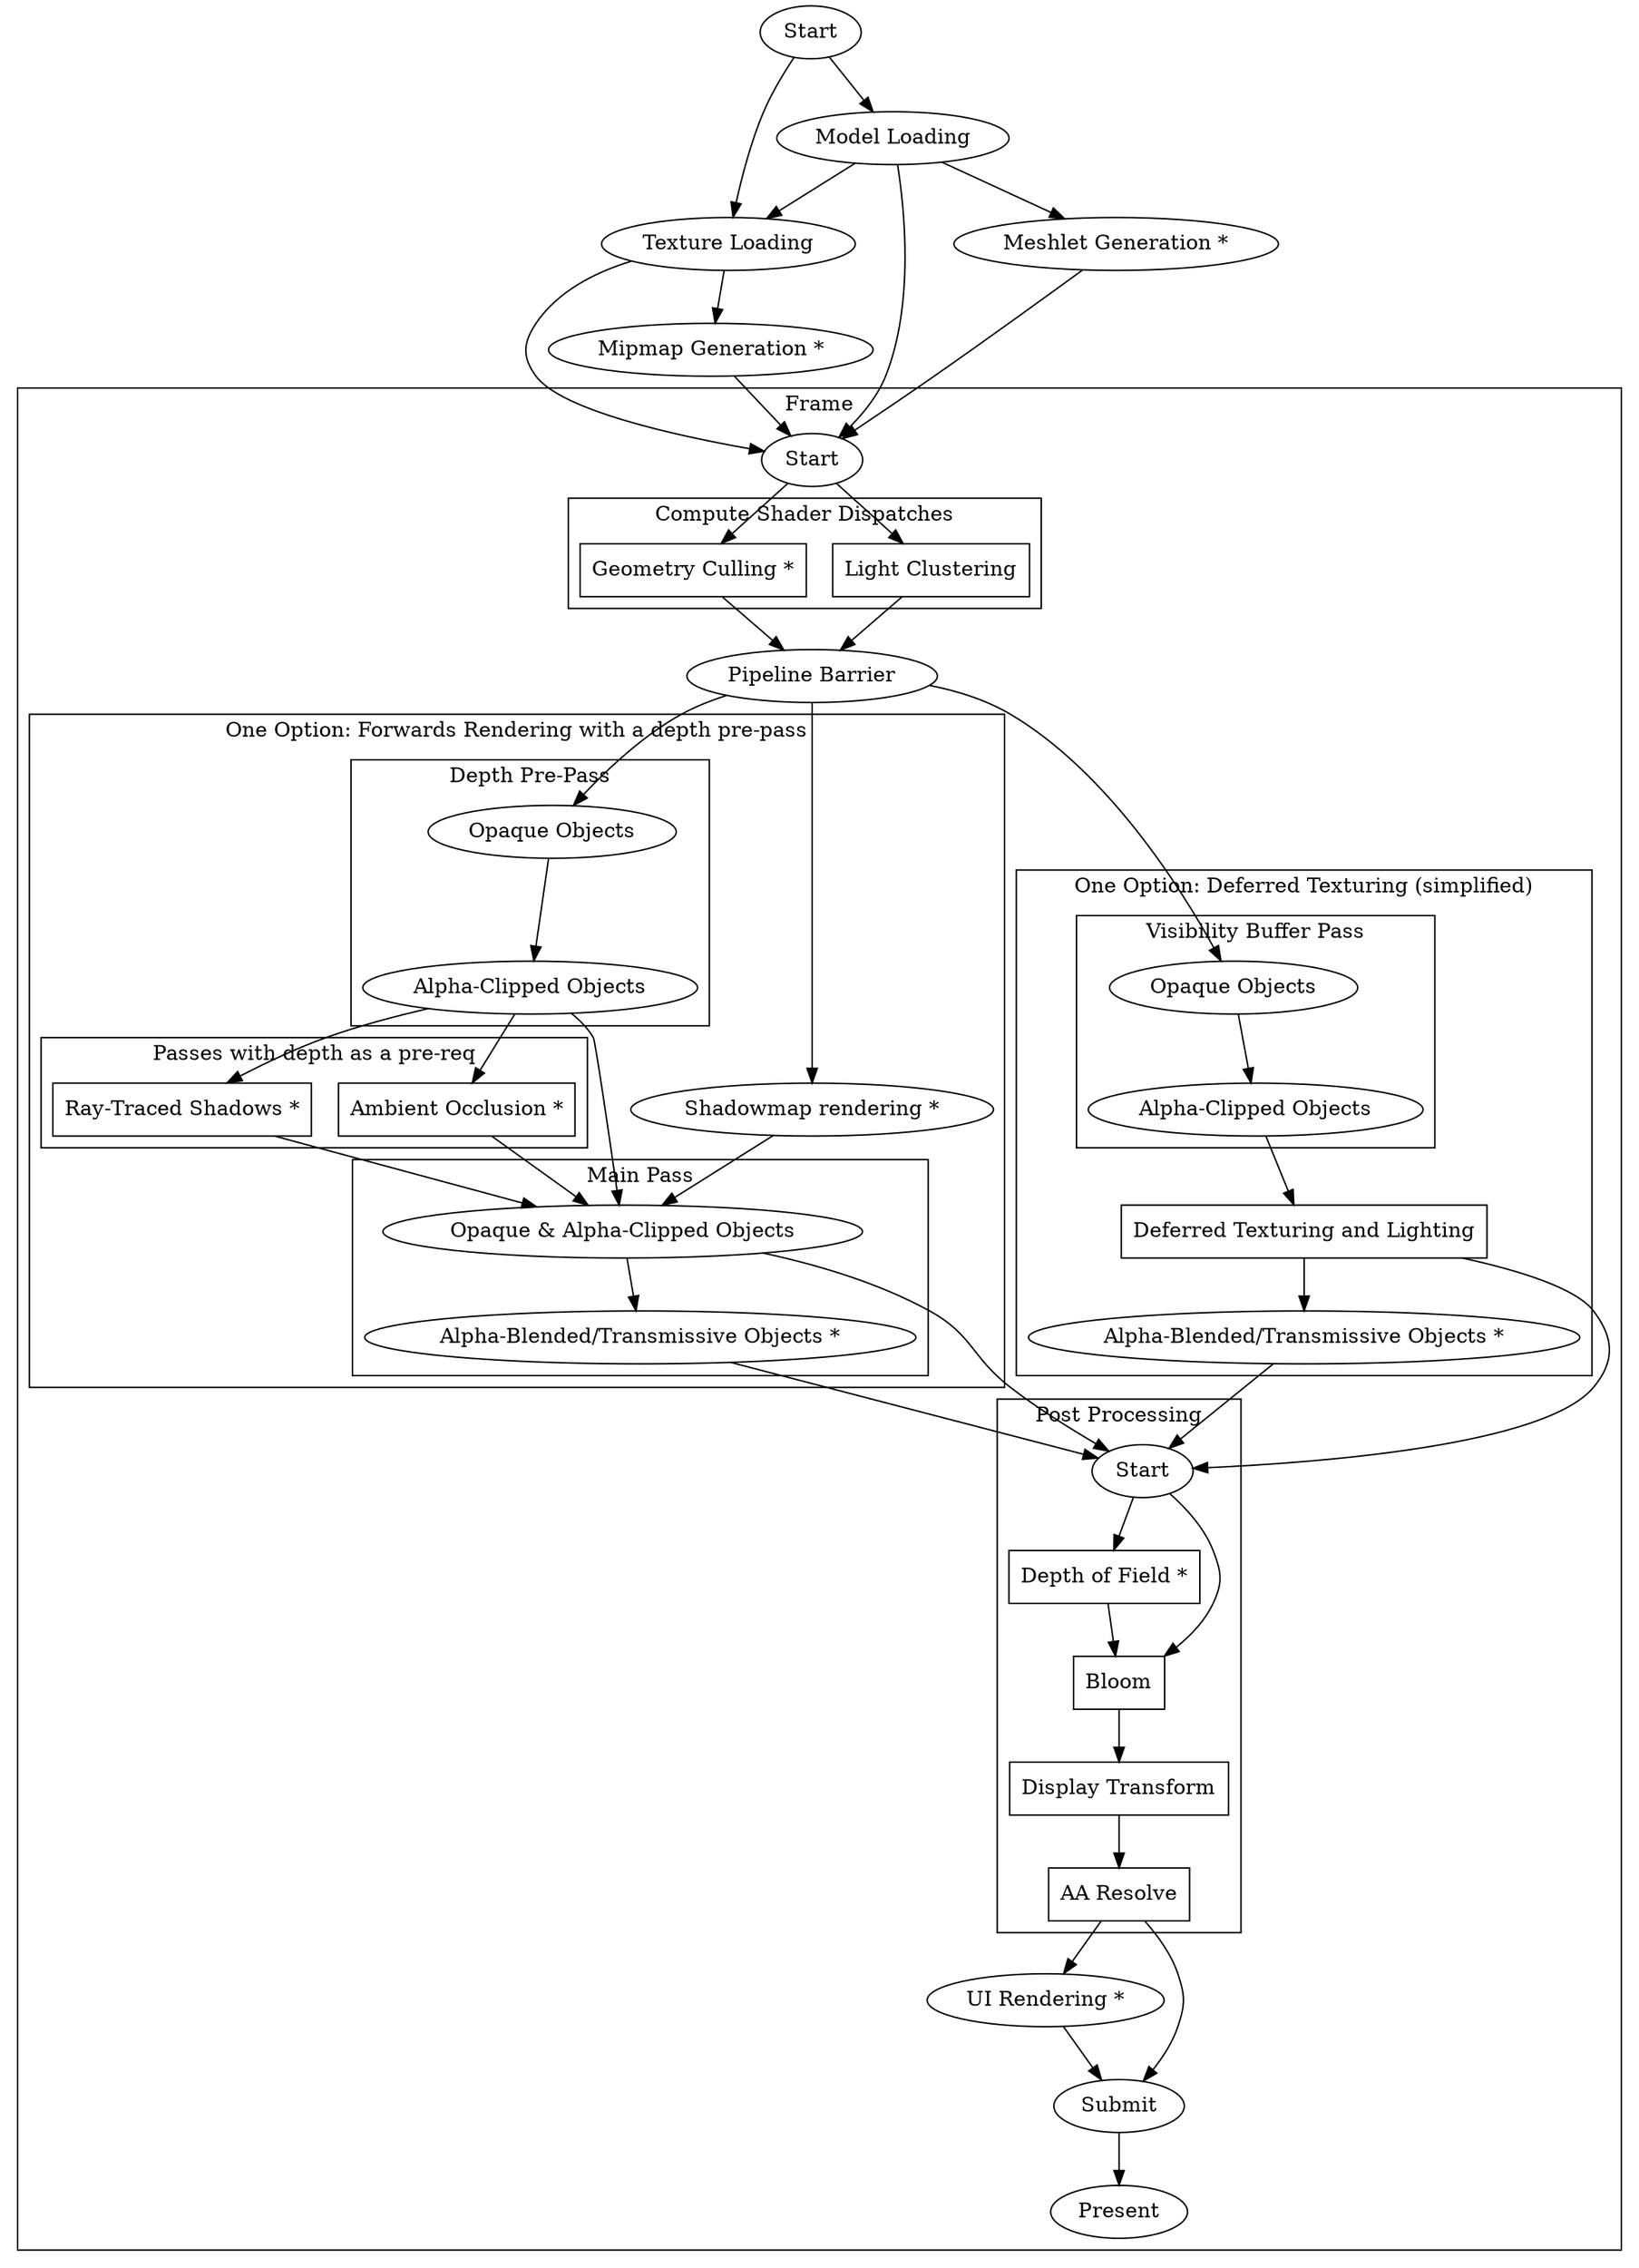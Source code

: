 digraph {
    node [shape=rect]; "Light Clustering"; "Geometry Culling *"; deferred_tex; "Depth of Field *"; "Bloom"; "Display Transform"; "AA Resolve"; forwards_ao; forwards_rt
    node[shape=oval]

	frame_start[label = "Start"]

    "Start" -> "Texture Loading" -> "Mipmap Generation *" -> frame_start
    "Texture Loading" -> frame_start

    "Start" -> "Model Loading" -> "Meshlet Generation *" -> frame_start
    "Model Loading" -> frame_start
    "Model Loading" -> "Texture Loading"

subgraph cluster_render_loop {
	label = "Frame"
	frame_start -> "Geometry Culling *" -> "Pipeline Barrier"
	frame_start -> "Light Clustering" -> "Pipeline Barrier"

	subgraph cluster_compute_shader_dispatches {
		"Geometry Culling *"
		"Light Clustering"
		label = "Compute Shader Dispatches"
	}
	"Pipeline Barrier" -> depth_o
	"Pipeline Barrier" -> vis_o
	"Pipeline Barrier" -> forwards_shadows

	subgraph cluster_deferred_texturing {
		label =  "One Option: Deferred Texturing (simplified)"
		subgraph cluster_visbuffer {
			vis_o[label = "Opaque Objects"]
			vis_ac[label = "Alpha-Clipped Objects"]
			vis_o -> vis_ac
			label = "Visibility Buffer Pass"
		}

		deferred_tex[label = "Deferred Texturing and Lighting"]
		deferred_alpha[label = "Alpha-Blended/Transmissive Objects *"]

		vis_ac -> deferred_tex -> deferred_alpha
	}

	subgraph cluster_forwards_with_depth_pre_pass {
		label = "One Option: Forwards Rendering with a depth pre-pass"

	subgraph cluster_depth_pre {
		depth_ac[label = "Alpha-Clipped Objects"]
		depth_o[label = "Opaque Objects"]
		depth_o -> depth_ac
		label = "Depth Pre-Pass"
	}

	forwards_shadows[label = "Shadowmap rendering *"]

	forwards_shadows -> forwards_main

	subgraph cluster_depth_only {
			label = "Passes with depth as a pre-req"
		forwards_ao[label = "Ambient Occlusion *"]
		forwards_rt[label = "Ray-Traced Shadows *"]
	}

	depth_ac -> forwards_main

	depth_ac -> forwards_ao -> forwards_main
	depth_ac -> forwards_rt -> forwards_main

	subgraph cluster_rendering {
		forwards_main[label="Opaque & Alpha-Clipped Objects"]
		forwards_alpha[label="Alpha-Blended/Transmissive Objects *"]
		forwards_main -> forwards_alpha
		label = "Main Pass"
	}
}

deferred_tex -> post_start
deferred_alpha -> post_start
forwards_main -> post_start
forwards_alpha -> post_start

subgraph cluster_post {
	post_start[label = "Start"]
	post_start -> "Depth of Field *" -> "Bloom" -> "Display Transform" -> "AA Resolve"
	post_start -> "Bloom"
	label = "Post Processing"
}

"AA Resolve" -> "UI Rendering *" -> "Submit"
"AA Resolve" -> "Submit" -> "Present"
}
}
